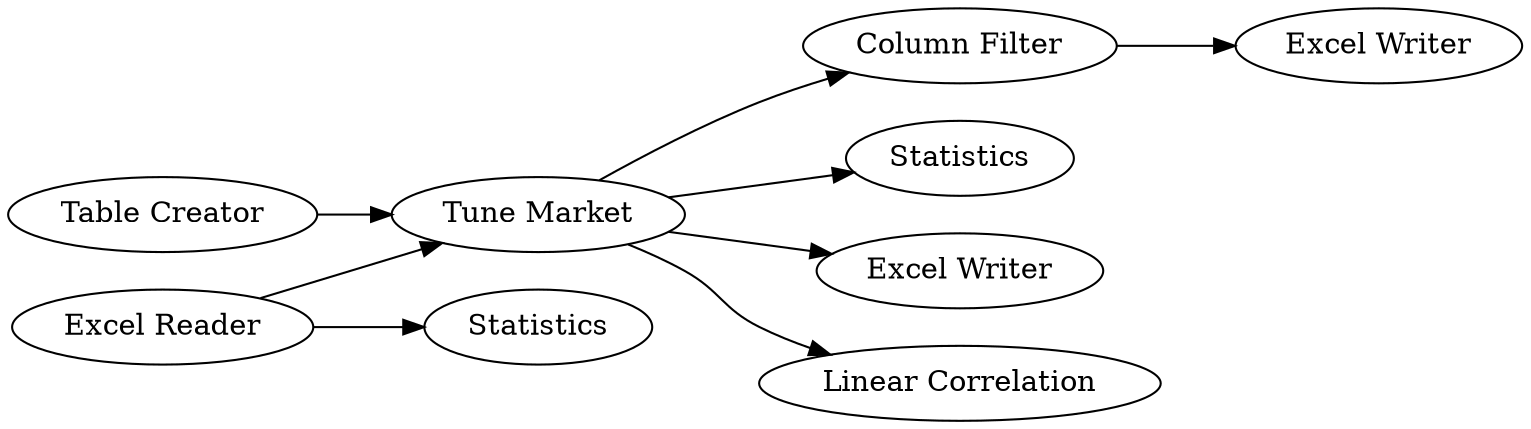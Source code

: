 digraph {
	60 [label="Table Creator"]
	61 [label="Tune Market"]
	62 [label="Column Filter"]
	63 [label=Statistics]
	64 [label=Statistics]
	130 [label="Excel Writer"]
	131 [label="Excel Writer"]
	132 [label="Excel Reader"]
	133 [label="Linear Correlation"]
	60 -> 61
	61 -> 62
	61 -> 64
	61 -> 131
	61 -> 133
	62 -> 130
	132 -> 63
	132 -> 61
	rankdir=LR
}
